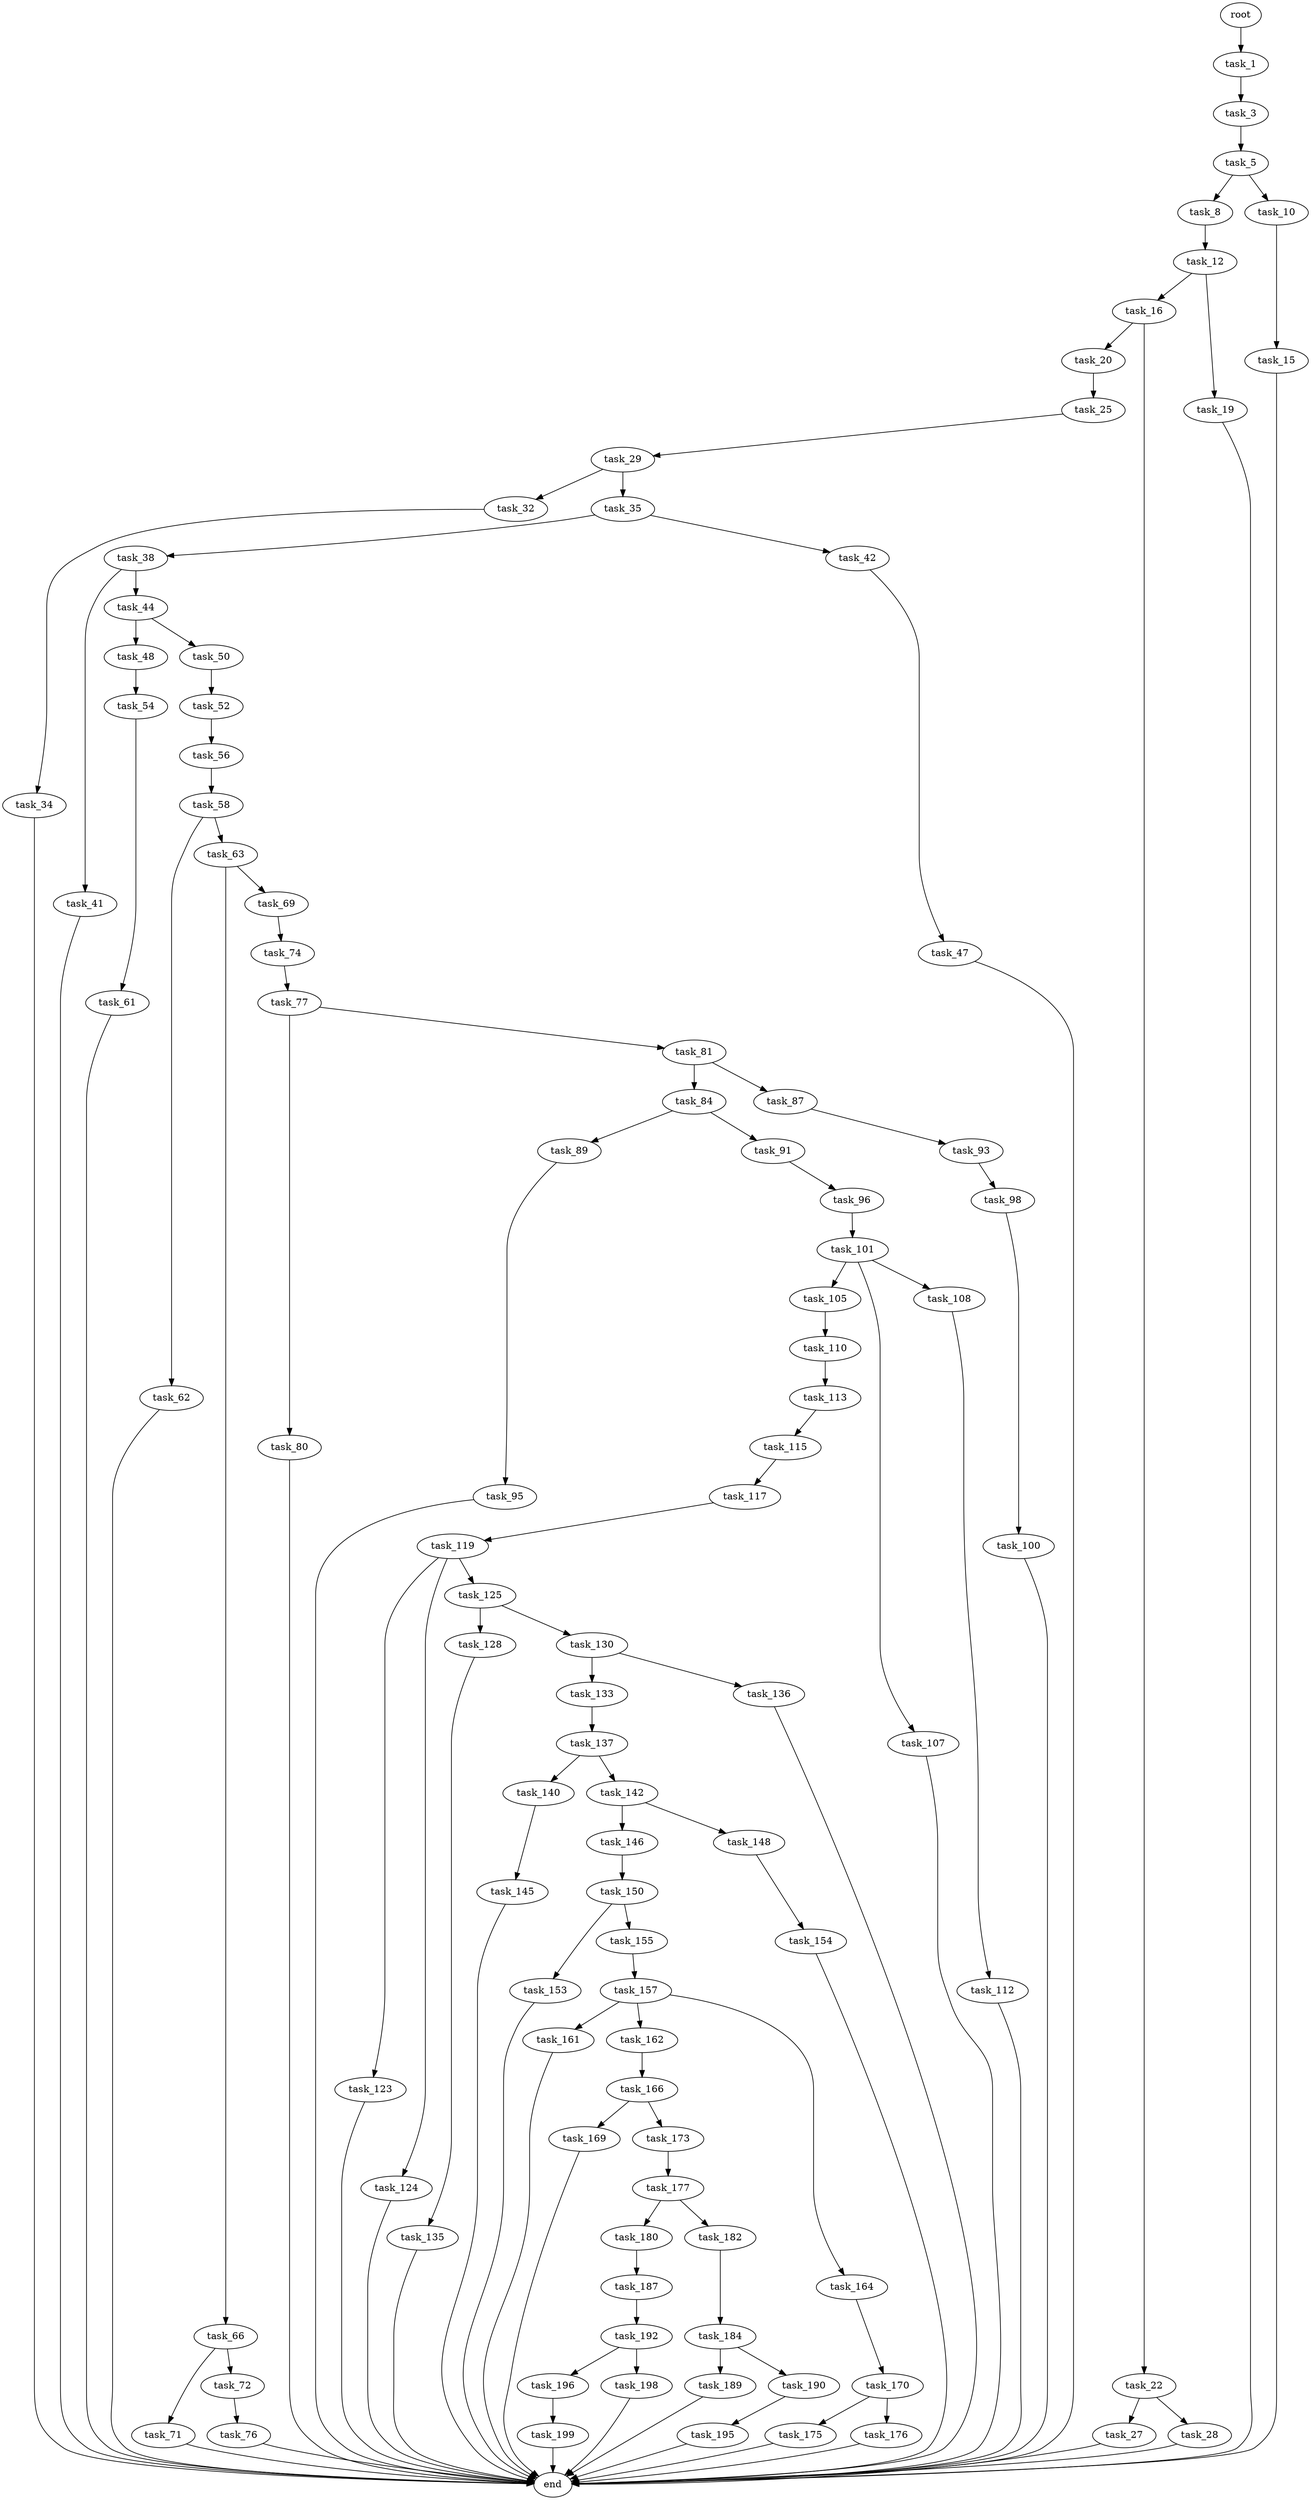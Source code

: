 digraph G {
  root [size="0.000000"];
  task_1 [size="1194947074605.000000"];
  task_3 [size="18369180792.000000"];
  task_5 [size="906262770722.000000"];
  task_8 [size="8589934592.000000"];
  task_10 [size="68586552539.000000"];
  task_12 [size="68719476736.000000"];
  task_15 [size="7186860770.000000"];
  task_16 [size="782757789696.000000"];
  task_19 [size="2403493782.000000"];
  end [size="0.000000"];
  task_20 [size="2320255625.000000"];
  task_22 [size="4604977498.000000"];
  task_25 [size="8589934592.000000"];
  task_27 [size="122256840706.000000"];
  task_28 [size="14773740506.000000"];
  task_29 [size="42805965689.000000"];
  task_32 [size="8589934592.000000"];
  task_35 [size="344650463716.000000"];
  task_34 [size="41771491267.000000"];
  task_38 [size="25024095436.000000"];
  task_42 [size="408017362636.000000"];
  task_41 [size="35637473512.000000"];
  task_44 [size="782757789696.000000"];
  task_47 [size="318926161507.000000"];
  task_48 [size="597792405770.000000"];
  task_50 [size="8589934592.000000"];
  task_54 [size="134217728000.000000"];
  task_52 [size="303244407888.000000"];
  task_56 [size="1073741824000.000000"];
  task_61 [size="21469417403.000000"];
  task_58 [size="782757789696.000000"];
  task_62 [size="412227229045.000000"];
  task_63 [size="4022996530.000000"];
  task_66 [size="549755813888.000000"];
  task_69 [size="1946902855.000000"];
  task_71 [size="549755813888.000000"];
  task_72 [size="7370620212.000000"];
  task_74 [size="68719476736.000000"];
  task_76 [size="70869695424.000000"];
  task_77 [size="507929239641.000000"];
  task_80 [size="649212269179.000000"];
  task_81 [size="900903478073.000000"];
  task_84 [size="231928233984.000000"];
  task_87 [size="1019987394.000000"];
  task_89 [size="271457804619.000000"];
  task_91 [size="28991029248.000000"];
  task_93 [size="426331554626.000000"];
  task_95 [size="13213215928.000000"];
  task_96 [size="28991029248.000000"];
  task_98 [size="107725053180.000000"];
  task_101 [size="7754883990.000000"];
  task_100 [size="753152139.000000"];
  task_105 [size="549755813888.000000"];
  task_107 [size="231928233984.000000"];
  task_108 [size="782757789696.000000"];
  task_110 [size="20133891581.000000"];
  task_112 [size="3619225804.000000"];
  task_113 [size="1395600685158.000000"];
  task_115 [size="134217728000.000000"];
  task_117 [size="838061786097.000000"];
  task_119 [size="1073741824000.000000"];
  task_123 [size="782757789696.000000"];
  task_124 [size="38581522766.000000"];
  task_125 [size="8377737081.000000"];
  task_128 [size="231928233984.000000"];
  task_130 [size="24023826098.000000"];
  task_135 [size="31152293753.000000"];
  task_133 [size="8589934592.000000"];
  task_136 [size="3750578093.000000"];
  task_137 [size="2685043221.000000"];
  task_140 [size="134217728000.000000"];
  task_142 [size="2480429256.000000"];
  task_145 [size="1034801866788.000000"];
  task_146 [size="16467172698.000000"];
  task_148 [size="191323986048.000000"];
  task_150 [size="549755813888.000000"];
  task_154 [size="305020654851.000000"];
  task_153 [size="53595817959.000000"];
  task_155 [size="902397456982.000000"];
  task_157 [size="134217728000.000000"];
  task_161 [size="14579824734.000000"];
  task_162 [size="1080891132.000000"];
  task_164 [size="782757789696.000000"];
  task_166 [size="134217728000.000000"];
  task_170 [size="33572480106.000000"];
  task_169 [size="134217728000.000000"];
  task_173 [size="2262387817.000000"];
  task_175 [size="355623314696.000000"];
  task_176 [size="8387184427.000000"];
  task_177 [size="4780408918.000000"];
  task_180 [size="218872228850.000000"];
  task_182 [size="8206240152.000000"];
  task_187 [size="31456735230.000000"];
  task_184 [size="1073741824000.000000"];
  task_189 [size="20064124766.000000"];
  task_190 [size="68719476736.000000"];
  task_192 [size="134217728000.000000"];
  task_195 [size="1197274875.000000"];
  task_196 [size="368293445632.000000"];
  task_198 [size="549755813888.000000"];
  task_199 [size="231181357226.000000"];

  root -> task_1 [size="1.000000"];
  task_1 -> task_3 [size="838860800.000000"];
  task_3 -> task_5 [size="536870912.000000"];
  task_5 -> task_8 [size="679477248.000000"];
  task_5 -> task_10 [size="679477248.000000"];
  task_8 -> task_12 [size="33554432.000000"];
  task_10 -> task_15 [size="75497472.000000"];
  task_12 -> task_16 [size="134217728.000000"];
  task_12 -> task_19 [size="134217728.000000"];
  task_15 -> end [size="1.000000"];
  task_16 -> task_20 [size="679477248.000000"];
  task_16 -> task_22 [size="679477248.000000"];
  task_19 -> end [size="1.000000"];
  task_20 -> task_25 [size="209715200.000000"];
  task_22 -> task_27 [size="75497472.000000"];
  task_22 -> task_28 [size="75497472.000000"];
  task_25 -> task_29 [size="33554432.000000"];
  task_27 -> end [size="1.000000"];
  task_28 -> end [size="1.000000"];
  task_29 -> task_32 [size="33554432.000000"];
  task_29 -> task_35 [size="33554432.000000"];
  task_32 -> task_34 [size="33554432.000000"];
  task_35 -> task_38 [size="536870912.000000"];
  task_35 -> task_42 [size="536870912.000000"];
  task_34 -> end [size="1.000000"];
  task_38 -> task_41 [size="536870912.000000"];
  task_38 -> task_44 [size="536870912.000000"];
  task_42 -> task_47 [size="411041792.000000"];
  task_41 -> end [size="1.000000"];
  task_44 -> task_48 [size="679477248.000000"];
  task_44 -> task_50 [size="679477248.000000"];
  task_47 -> end [size="1.000000"];
  task_48 -> task_54 [size="838860800.000000"];
  task_50 -> task_52 [size="33554432.000000"];
  task_54 -> task_61 [size="209715200.000000"];
  task_52 -> task_56 [size="209715200.000000"];
  task_56 -> task_58 [size="838860800.000000"];
  task_61 -> end [size="1.000000"];
  task_58 -> task_62 [size="679477248.000000"];
  task_58 -> task_63 [size="679477248.000000"];
  task_62 -> end [size="1.000000"];
  task_63 -> task_66 [size="301989888.000000"];
  task_63 -> task_69 [size="301989888.000000"];
  task_66 -> task_71 [size="536870912.000000"];
  task_66 -> task_72 [size="536870912.000000"];
  task_69 -> task_74 [size="75497472.000000"];
  task_71 -> end [size="1.000000"];
  task_72 -> task_76 [size="411041792.000000"];
  task_74 -> task_77 [size="134217728.000000"];
  task_76 -> end [size="1.000000"];
  task_77 -> task_80 [size="838860800.000000"];
  task_77 -> task_81 [size="838860800.000000"];
  task_80 -> end [size="1.000000"];
  task_81 -> task_84 [size="838860800.000000"];
  task_81 -> task_87 [size="838860800.000000"];
  task_84 -> task_89 [size="301989888.000000"];
  task_84 -> task_91 [size="301989888.000000"];
  task_87 -> task_93 [size="33554432.000000"];
  task_89 -> task_95 [size="301989888.000000"];
  task_91 -> task_96 [size="75497472.000000"];
  task_93 -> task_98 [size="301989888.000000"];
  task_95 -> end [size="1.000000"];
  task_96 -> task_101 [size="75497472.000000"];
  task_98 -> task_100 [size="134217728.000000"];
  task_101 -> task_105 [size="301989888.000000"];
  task_101 -> task_107 [size="301989888.000000"];
  task_101 -> task_108 [size="301989888.000000"];
  task_100 -> end [size="1.000000"];
  task_105 -> task_110 [size="536870912.000000"];
  task_107 -> end [size="1.000000"];
  task_108 -> task_112 [size="679477248.000000"];
  task_110 -> task_113 [size="838860800.000000"];
  task_112 -> end [size="1.000000"];
  task_113 -> task_115 [size="838860800.000000"];
  task_115 -> task_117 [size="209715200.000000"];
  task_117 -> task_119 [size="838860800.000000"];
  task_119 -> task_123 [size="838860800.000000"];
  task_119 -> task_124 [size="838860800.000000"];
  task_119 -> task_125 [size="838860800.000000"];
  task_123 -> end [size="1.000000"];
  task_124 -> end [size="1.000000"];
  task_125 -> task_128 [size="301989888.000000"];
  task_125 -> task_130 [size="301989888.000000"];
  task_128 -> task_135 [size="301989888.000000"];
  task_130 -> task_133 [size="679477248.000000"];
  task_130 -> task_136 [size="679477248.000000"];
  task_135 -> end [size="1.000000"];
  task_133 -> task_137 [size="33554432.000000"];
  task_136 -> end [size="1.000000"];
  task_137 -> task_140 [size="75497472.000000"];
  task_137 -> task_142 [size="75497472.000000"];
  task_140 -> task_145 [size="209715200.000000"];
  task_142 -> task_146 [size="75497472.000000"];
  task_142 -> task_148 [size="75497472.000000"];
  task_145 -> end [size="1.000000"];
  task_146 -> task_150 [size="536870912.000000"];
  task_148 -> task_154 [size="536870912.000000"];
  task_150 -> task_153 [size="536870912.000000"];
  task_150 -> task_155 [size="536870912.000000"];
  task_154 -> end [size="1.000000"];
  task_153 -> end [size="1.000000"];
  task_155 -> task_157 [size="679477248.000000"];
  task_157 -> task_161 [size="209715200.000000"];
  task_157 -> task_162 [size="209715200.000000"];
  task_157 -> task_164 [size="209715200.000000"];
  task_161 -> end [size="1.000000"];
  task_162 -> task_166 [size="33554432.000000"];
  task_164 -> task_170 [size="679477248.000000"];
  task_166 -> task_169 [size="209715200.000000"];
  task_166 -> task_173 [size="209715200.000000"];
  task_170 -> task_175 [size="536870912.000000"];
  task_170 -> task_176 [size="536870912.000000"];
  task_169 -> end [size="1.000000"];
  task_173 -> task_177 [size="209715200.000000"];
  task_175 -> end [size="1.000000"];
  task_176 -> end [size="1.000000"];
  task_177 -> task_180 [size="75497472.000000"];
  task_177 -> task_182 [size="75497472.000000"];
  task_180 -> task_187 [size="301989888.000000"];
  task_182 -> task_184 [size="134217728.000000"];
  task_187 -> task_192 [size="536870912.000000"];
  task_184 -> task_189 [size="838860800.000000"];
  task_184 -> task_190 [size="838860800.000000"];
  task_189 -> end [size="1.000000"];
  task_190 -> task_195 [size="134217728.000000"];
  task_192 -> task_196 [size="209715200.000000"];
  task_192 -> task_198 [size="209715200.000000"];
  task_195 -> end [size="1.000000"];
  task_196 -> task_199 [size="411041792.000000"];
  task_198 -> end [size="1.000000"];
  task_199 -> end [size="1.000000"];
}
